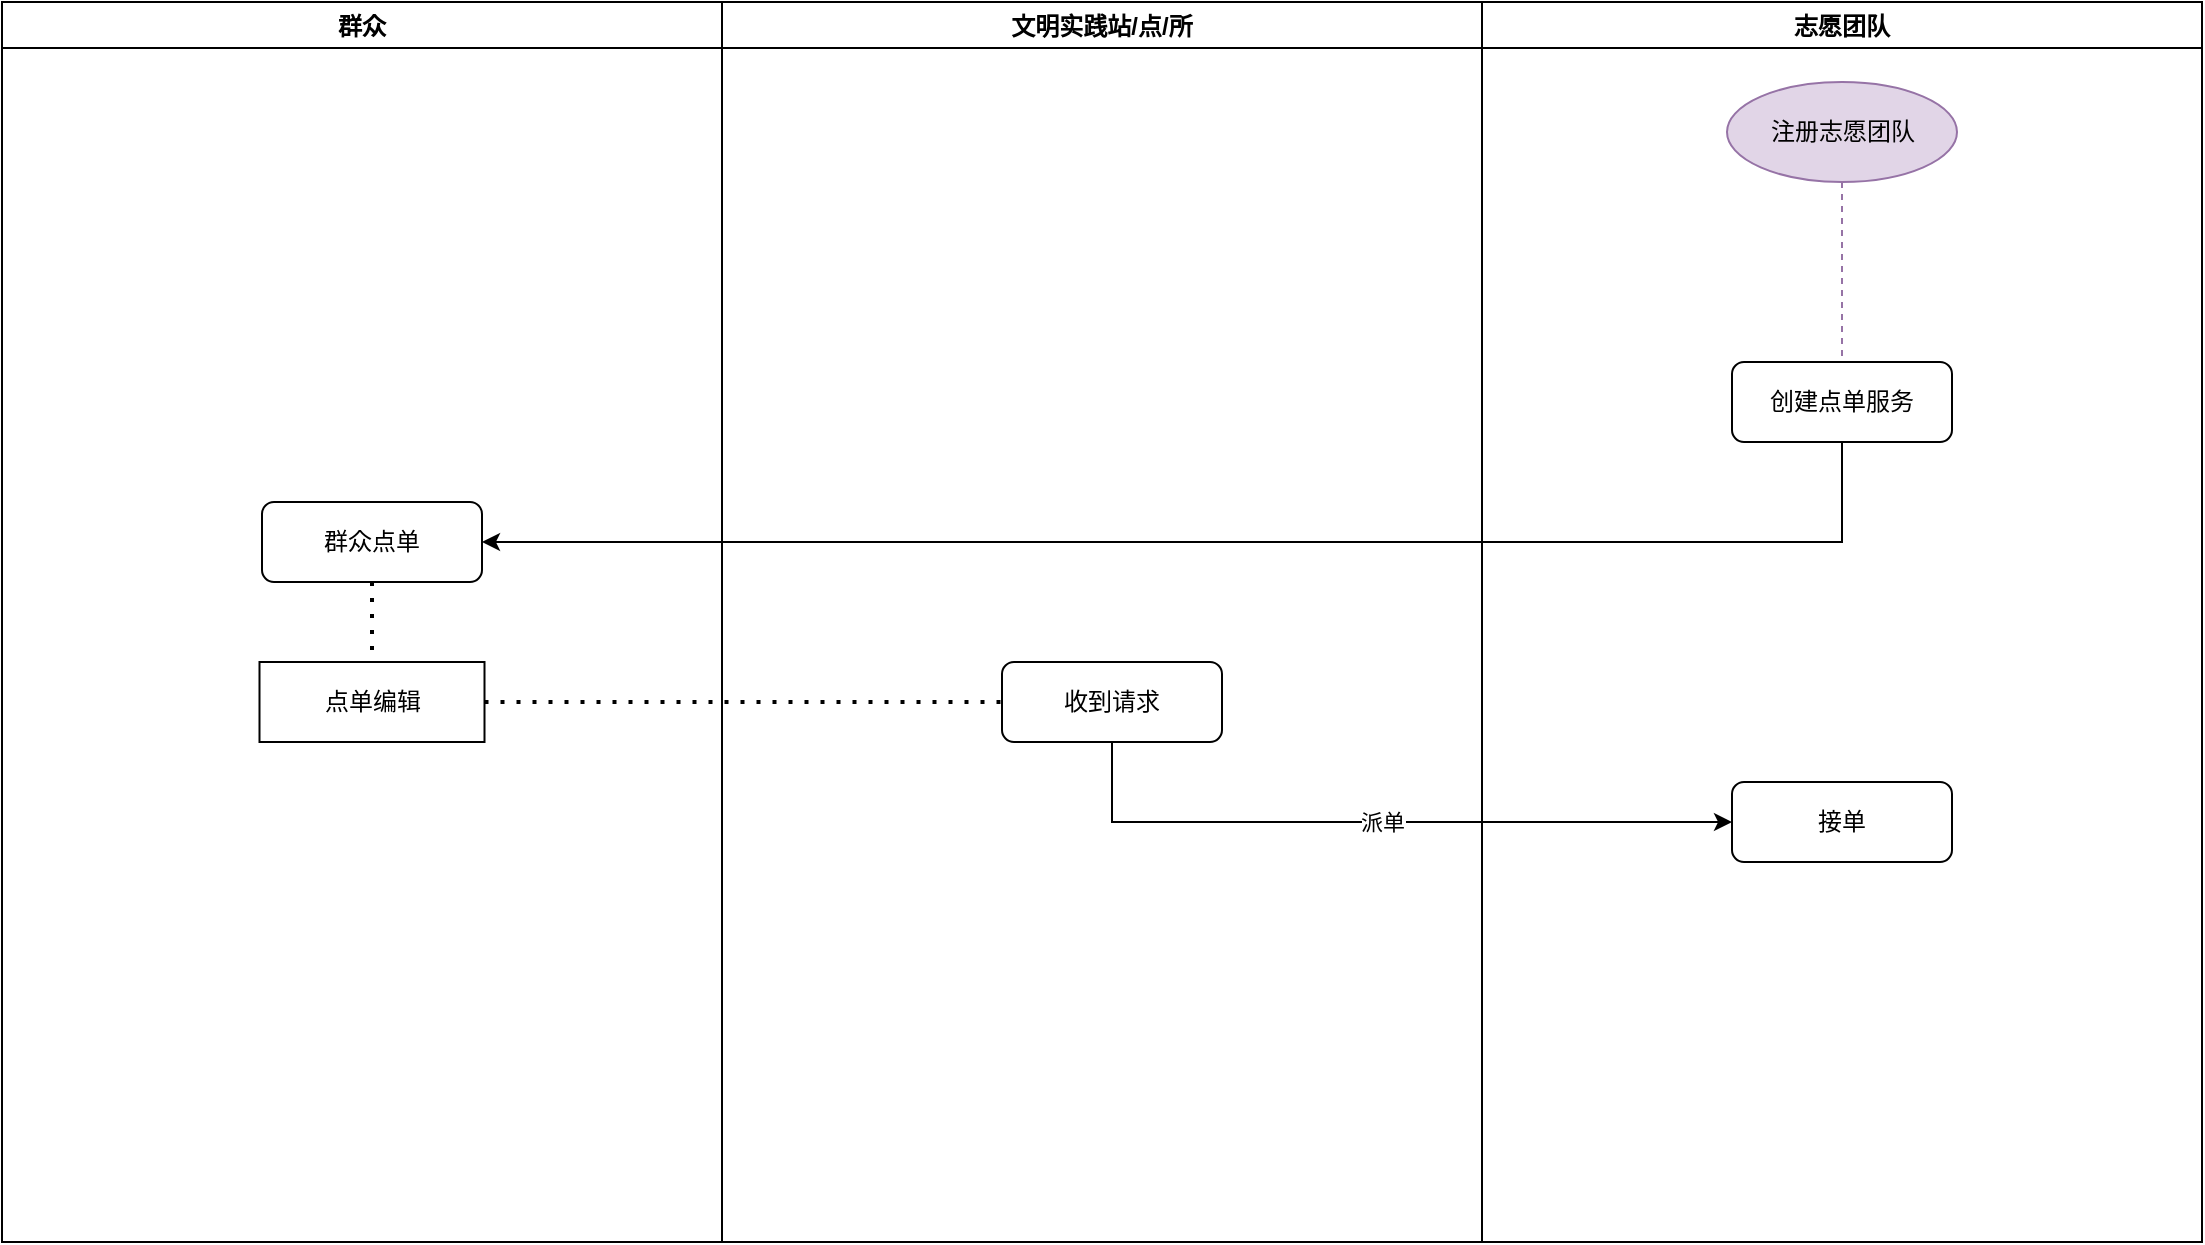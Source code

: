 <mxfile version="15.6.6" type="github">
  <diagram id="oPBc_4jDYfKRF5szmk1x" name="第 1 页">
    <mxGraphModel dx="1422" dy="761" grid="1" gridSize="10" guides="1" tooltips="1" connect="1" arrows="1" fold="1" page="1" pageScale="1" pageWidth="827" pageHeight="1169" math="0" shadow="0">
      <root>
        <mxCell id="0" />
        <mxCell id="1" parent="0" />
        <mxCell id="L1u2lZ3T-3ERHcfXlvra-1" value="群众" style="swimlane;fillColor=default;strokeColor=default;fontColor=default;" parent="1" vertex="1">
          <mxGeometry x="80" y="100" width="360" height="620" as="geometry">
            <mxRectangle x="80" y="100" width="60" height="23" as="alternateBounds" />
          </mxGeometry>
        </mxCell>
        <mxCell id="Qoq2t4Ewda7ds16uO_Rm-4" value="群众点单" style="rounded=1;whiteSpace=wrap;html=1;fillColor=default;strokeColor=default;fontColor=default;" vertex="1" parent="L1u2lZ3T-3ERHcfXlvra-1">
          <mxGeometry x="130" y="250" width="110" height="40" as="geometry" />
        </mxCell>
        <mxCell id="Qoq2t4Ewda7ds16uO_Rm-10" value="点单编辑" style="rounded=0;whiteSpace=wrap;html=1;fontColor=default;strokeColor=default;fillColor=default;" vertex="1" parent="L1u2lZ3T-3ERHcfXlvra-1">
          <mxGeometry x="128.75" y="330" width="112.5" height="40" as="geometry" />
        </mxCell>
        <mxCell id="Qoq2t4Ewda7ds16uO_Rm-11" value="" style="endArrow=none;dashed=1;html=1;dashPattern=1 3;strokeWidth=2;rounded=0;labelBackgroundColor=default;fontColor=default;exitX=0.5;exitY=1;exitDx=0;exitDy=0;strokeColor=default;entryX=0.5;entryY=0;entryDx=0;entryDy=0;fillColor=default;" edge="1" parent="L1u2lZ3T-3ERHcfXlvra-1" source="Qoq2t4Ewda7ds16uO_Rm-4" target="Qoq2t4Ewda7ds16uO_Rm-10">
          <mxGeometry width="50" height="50" relative="1" as="geometry">
            <mxPoint x="625" y="315" as="sourcePoint" />
            <mxPoint x="675" y="265" as="targetPoint" />
          </mxGeometry>
        </mxCell>
        <mxCell id="L1u2lZ3T-3ERHcfXlvra-2" value="志愿团队" style="swimlane;" parent="1" vertex="1">
          <mxGeometry x="820" y="100" width="360" height="620" as="geometry">
            <mxRectangle x="820" y="100" width="80" height="23" as="alternateBounds" />
          </mxGeometry>
        </mxCell>
        <mxCell id="Qoq2t4Ewda7ds16uO_Rm-1" value="创建点单服务" style="rounded=1;whiteSpace=wrap;html=1;fillColor=default;strokeColor=default;fontColor=default;" vertex="1" parent="L1u2lZ3T-3ERHcfXlvra-2">
          <mxGeometry x="125" y="180" width="110" height="40" as="geometry" />
        </mxCell>
        <mxCell id="Qoq2t4Ewda7ds16uO_Rm-9" value="接单" style="rounded=1;whiteSpace=wrap;html=1;fillColor=default;strokeColor=default;fontColor=default;" vertex="1" parent="L1u2lZ3T-3ERHcfXlvra-2">
          <mxGeometry x="125" y="390" width="110" height="40" as="geometry" />
        </mxCell>
        <mxCell id="Qoq2t4Ewda7ds16uO_Rm-13" value="注册志愿团队" style="ellipse;whiteSpace=wrap;html=1;strokeColor=#9673a6;fillColor=#e1d5e7;fontColor=default;" vertex="1" parent="L1u2lZ3T-3ERHcfXlvra-2">
          <mxGeometry x="122.5" y="40" width="115" height="50" as="geometry" />
        </mxCell>
        <mxCell id="Qoq2t4Ewda7ds16uO_Rm-14" value="" style="endArrow=none;dashed=1;html=1;rounded=0;labelBackgroundColor=default;fontColor=default;strokeColor=#9673a6;fillColor=#e1d5e7;exitX=0.5;exitY=1;exitDx=0;exitDy=0;entryX=0.5;entryY=0;entryDx=0;entryDy=0;" edge="1" parent="L1u2lZ3T-3ERHcfXlvra-2" source="Qoq2t4Ewda7ds16uO_Rm-13" target="Qoq2t4Ewda7ds16uO_Rm-1">
          <mxGeometry width="50" height="50" relative="1" as="geometry">
            <mxPoint x="-120" y="320" as="sourcePoint" />
            <mxPoint x="-70" y="270" as="targetPoint" />
          </mxGeometry>
        </mxCell>
        <mxCell id="L1u2lZ3T-3ERHcfXlvra-3" value="文明实践站/点/所" style="swimlane;fillColor=default;strokeColor=default;fontColor=default;" parent="1" vertex="1">
          <mxGeometry x="440" y="100" width="380" height="620" as="geometry">
            <mxRectangle x="440" y="100" width="120" height="23" as="alternateBounds" />
          </mxGeometry>
        </mxCell>
        <mxCell id="Qoq2t4Ewda7ds16uO_Rm-6" value="收到请求" style="rounded=1;whiteSpace=wrap;html=1;fillColor=default;strokeColor=default;fontColor=default;" vertex="1" parent="L1u2lZ3T-3ERHcfXlvra-3">
          <mxGeometry x="140" y="330" width="110" height="40" as="geometry" />
        </mxCell>
        <mxCell id="Qoq2t4Ewda7ds16uO_Rm-2" value="" style="endArrow=classic;html=1;rounded=0;fontColor=default;exitX=0.5;exitY=1;exitDx=0;exitDy=0;strokeColor=default;labelBackgroundColor=default;entryX=1;entryY=0.5;entryDx=0;entryDy=0;fillColor=default;" edge="1" parent="1" source="Qoq2t4Ewda7ds16uO_Rm-1" target="Qoq2t4Ewda7ds16uO_Rm-4">
          <mxGeometry width="50" height="50" relative="1" as="geometry">
            <mxPoint x="705" y="500" as="sourcePoint" />
            <mxPoint x="365" y="370" as="targetPoint" />
            <Array as="points">
              <mxPoint x="1000" y="370" />
              <mxPoint x="735" y="370" />
            </Array>
          </mxGeometry>
        </mxCell>
        <mxCell id="Qoq2t4Ewda7ds16uO_Rm-7" value="派单" style="endArrow=classic;html=1;rounded=0;labelBackgroundColor=default;fontColor=default;strokeColor=default;exitX=0.5;exitY=1;exitDx=0;exitDy=0;entryX=0;entryY=0.5;entryDx=0;entryDy=0;fillColor=default;" edge="1" parent="1" source="Qoq2t4Ewda7ds16uO_Rm-6" target="Qoq2t4Ewda7ds16uO_Rm-9">
          <mxGeometry width="50" height="50" relative="1" as="geometry">
            <mxPoint x="705" y="500" as="sourcePoint" />
            <mxPoint x="925" y="503.143" as="targetPoint" />
            <Array as="points">
              <mxPoint x="635" y="510" />
            </Array>
          </mxGeometry>
        </mxCell>
        <mxCell id="Qoq2t4Ewda7ds16uO_Rm-12" value="" style="endArrow=none;dashed=1;html=1;dashPattern=1 3;strokeWidth=2;rounded=0;labelBackgroundColor=default;fontColor=default;exitX=1;exitY=0.5;exitDx=0;exitDy=0;strokeColor=default;entryX=0;entryY=0.5;entryDx=0;entryDy=0;fillColor=default;" edge="1" parent="1" source="Qoq2t4Ewda7ds16uO_Rm-10" target="Qoq2t4Ewda7ds16uO_Rm-6">
          <mxGeometry width="50" height="50" relative="1" as="geometry">
            <mxPoint x="705" y="500" as="sourcePoint" />
            <mxPoint x="545" y="460" as="targetPoint" />
          </mxGeometry>
        </mxCell>
      </root>
    </mxGraphModel>
  </diagram>
</mxfile>
